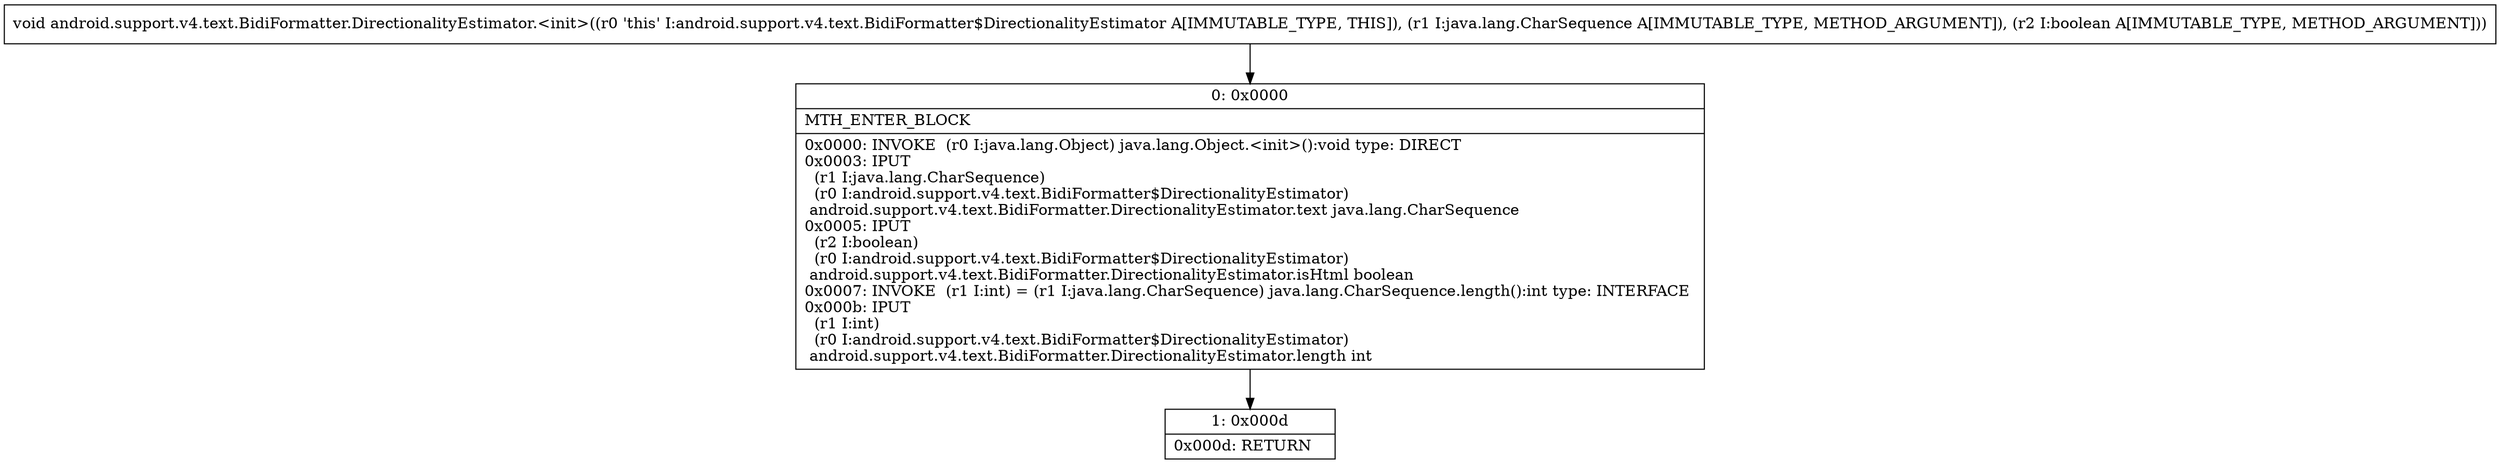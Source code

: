 digraph "CFG forandroid.support.v4.text.BidiFormatter.DirectionalityEstimator.\<init\>(Ljava\/lang\/CharSequence;Z)V" {
Node_0 [shape=record,label="{0\:\ 0x0000|MTH_ENTER_BLOCK\l|0x0000: INVOKE  (r0 I:java.lang.Object) java.lang.Object.\<init\>():void type: DIRECT \l0x0003: IPUT  \l  (r1 I:java.lang.CharSequence)\l  (r0 I:android.support.v4.text.BidiFormatter$DirectionalityEstimator)\l android.support.v4.text.BidiFormatter.DirectionalityEstimator.text java.lang.CharSequence \l0x0005: IPUT  \l  (r2 I:boolean)\l  (r0 I:android.support.v4.text.BidiFormatter$DirectionalityEstimator)\l android.support.v4.text.BidiFormatter.DirectionalityEstimator.isHtml boolean \l0x0007: INVOKE  (r1 I:int) = (r1 I:java.lang.CharSequence) java.lang.CharSequence.length():int type: INTERFACE \l0x000b: IPUT  \l  (r1 I:int)\l  (r0 I:android.support.v4.text.BidiFormatter$DirectionalityEstimator)\l android.support.v4.text.BidiFormatter.DirectionalityEstimator.length int \l}"];
Node_1 [shape=record,label="{1\:\ 0x000d|0x000d: RETURN   \l}"];
MethodNode[shape=record,label="{void android.support.v4.text.BidiFormatter.DirectionalityEstimator.\<init\>((r0 'this' I:android.support.v4.text.BidiFormatter$DirectionalityEstimator A[IMMUTABLE_TYPE, THIS]), (r1 I:java.lang.CharSequence A[IMMUTABLE_TYPE, METHOD_ARGUMENT]), (r2 I:boolean A[IMMUTABLE_TYPE, METHOD_ARGUMENT])) }"];
MethodNode -> Node_0;
Node_0 -> Node_1;
}

